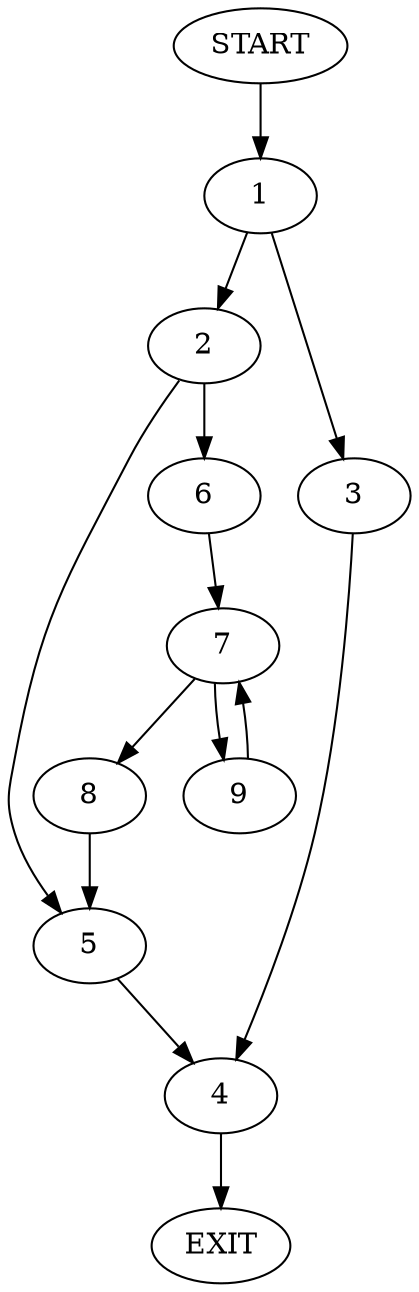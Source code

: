 digraph {
0 [label="START"]
10 [label="EXIT"]
0 -> 1
1 -> 2
1 -> 3
3 -> 4
2 -> 5
2 -> 6
4 -> 10
6 -> 7
5 -> 4
7 -> 8
7 -> 9
8 -> 5
9 -> 7
}
